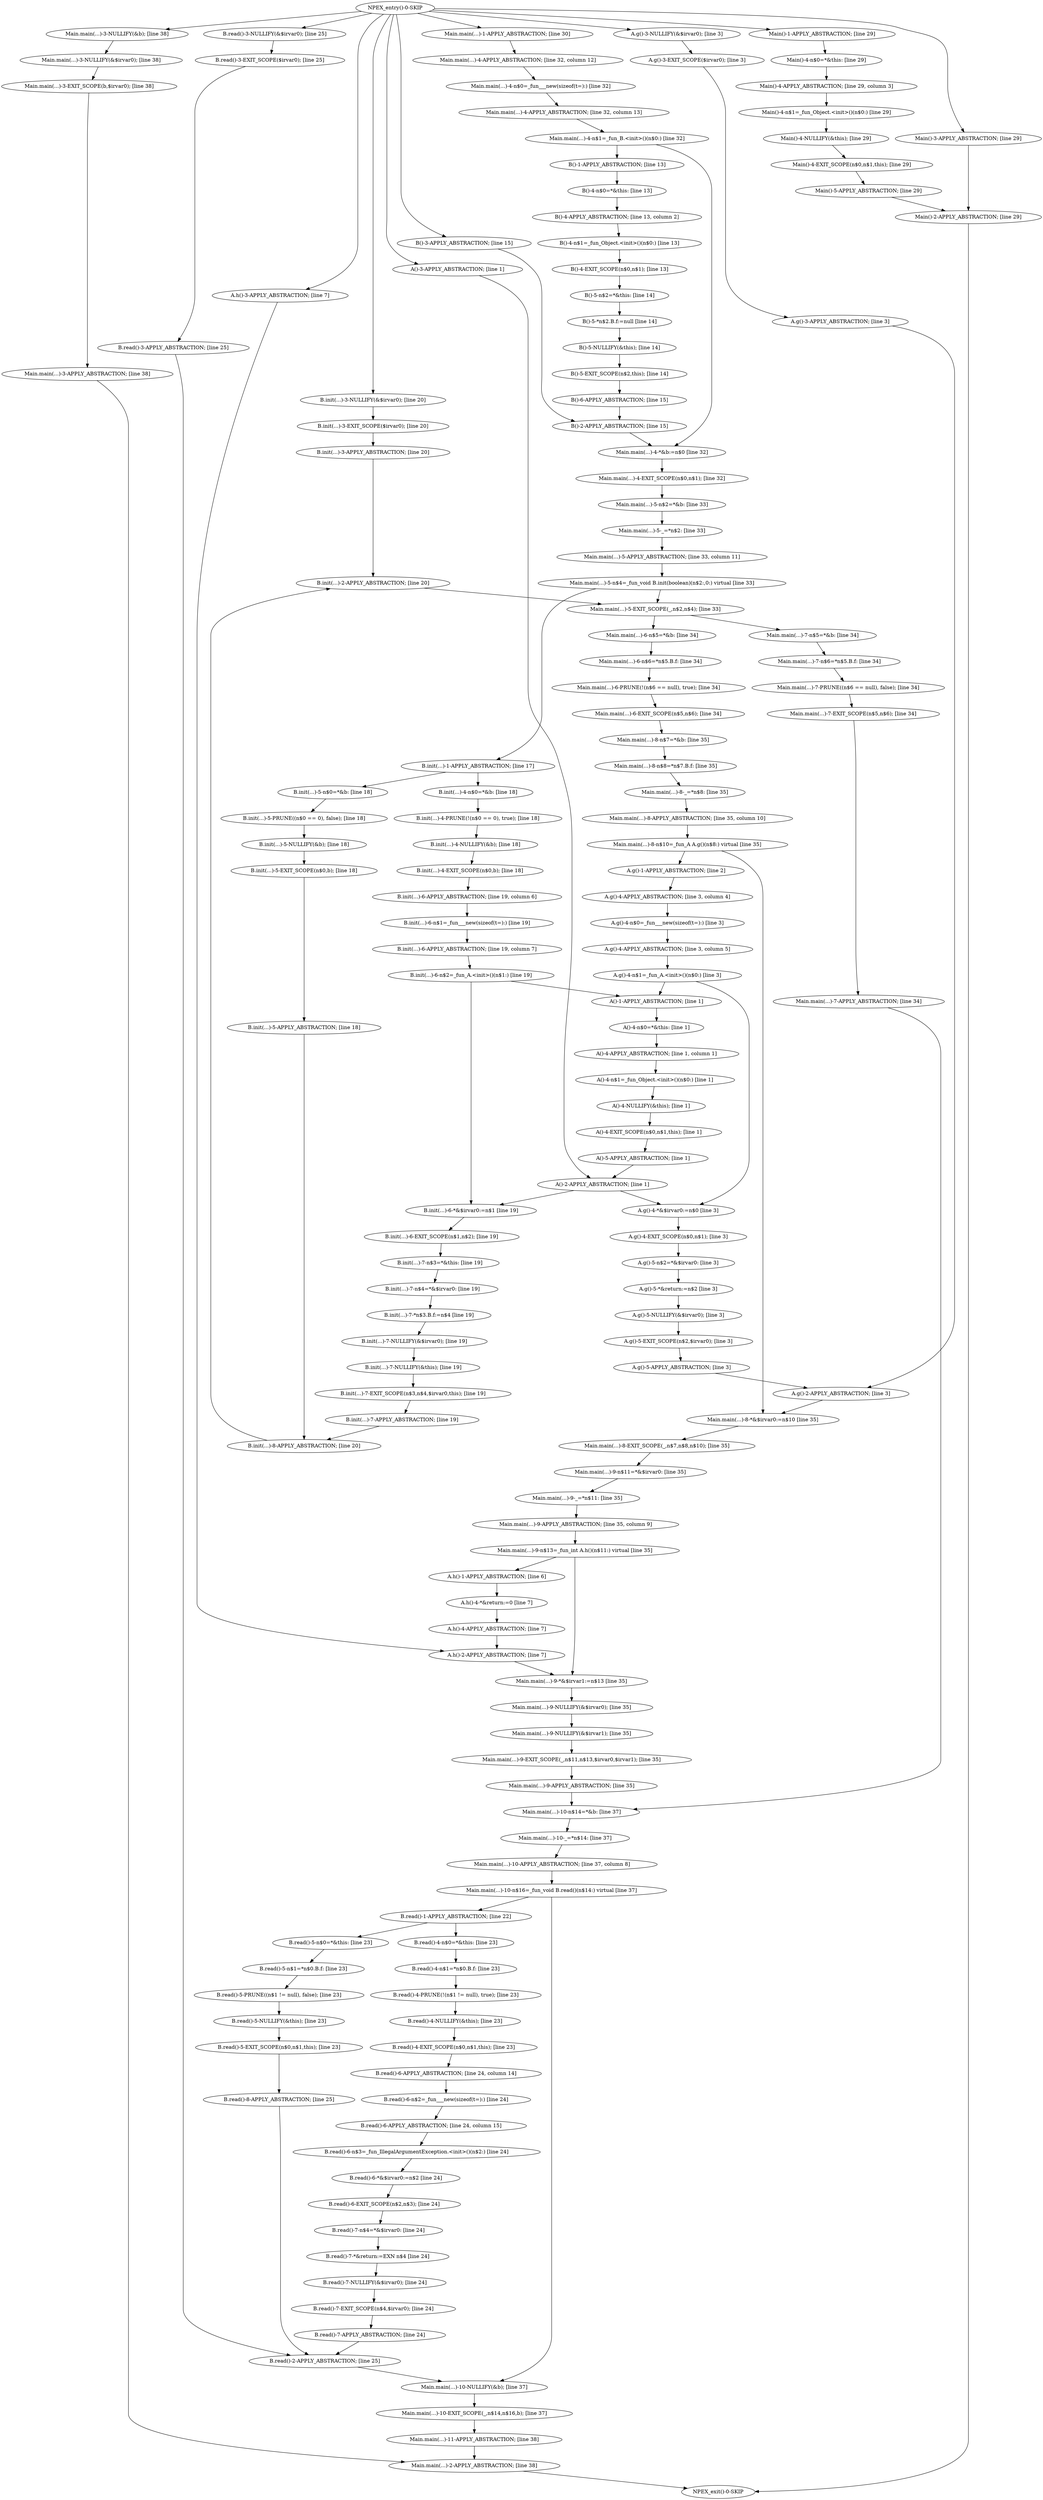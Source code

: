 digraph G {
  "Main.main(...)-9-n$13=_fun_int A.h()(n$11:) virtual [line 35]";
  "B.init(...)-3-NULLIFY(&$irvar0); [line 20]";
  "B.init(...)-5-EXIT_SCOPE(n$0,b); [line 18]";
  "A.g()-5-NULLIFY(&$irvar0); [line 3]";
  "B.read()-4-EXIT_SCOPE(n$0,n$1,this); [line 23]";
  "B()-3-APPLY_ABSTRACTION; [line 15]";
  "A.g()-4-n$0=_fun___new(sizeof(t=):) [line 3]";
  "B.read()-4-n$1=*n$0.B.f: [line 23]";
  "Main.main(...)-11-APPLY_ABSTRACTION; [line 38]";
  "A.g()-4-APPLY_ABSTRACTION; [line 3, column 4]";
  "B()-4-n$1=_fun_Object.<init>()(n$0:) [line 13]";
  "B.read()-8-APPLY_ABSTRACTION; [line 25]";
  "Main.main(...)-4-n$0=_fun___new(sizeof(t=):) [line 32]";
  "Main.main(...)-4-APPLY_ABSTRACTION; [line 32, column 12]";
  "Main.main(...)-8-n$10=_fun_A A.g()(n$8:) virtual [line 35]";
  "A.g()-3-APPLY_ABSTRACTION; [line 3]";
  "A.g()-4-*&$irvar0:=n$0 [line 3]";
  "B()-5-*n$2.B.f:=null [line 14]";
  "B.init(...)-4-NULLIFY(&b); [line 18]";
  "B.read()-6-APPLY_ABSTRACTION; [line 24, column 14]";
  "B.init(...)-6-*&$irvar0:=n$1 [line 19]";
  "Main.main(...)-4-APPLY_ABSTRACTION; [line 32, column 13]";
  "Main()-4-NULLIFY(&this); [line 29]";
  "Main.main(...)-3-NULLIFY(&b); [line 38]";
  "Main.main(...)-6-PRUNE(!(n$6 == null), true); [line 34]";
  "A.h()-4-*&return:=0 [line 7]";
  "B.read()-1-APPLY_ABSTRACTION; [line 22]";
  "Main.main(...)-9-NULLIFY(&$irvar1); [line 35]";
  "B.init(...)-7-n$4=*&$irvar0: [line 19]";
  "B.read()-7-APPLY_ABSTRACTION; [line 24]";
  "Main.main(...)-10-_=*n$14: [line 37]";
  "A.g()-2-APPLY_ABSTRACTION; [line 3]";
  "B.init(...)-7-NULLIFY(&this); [line 19]";
  "A()-4-NULLIFY(&this); [line 1]";
  "A.h()-4-APPLY_ABSTRACTION; [line 7]";
  "B()-5-EXIT_SCOPE(n$2,this); [line 14]";
  "Main.main(...)-9-_=*n$11: [line 35]";
  "B.read()-5-EXIT_SCOPE(n$0,n$1,this); [line 23]";
  "Main.main(...)-6-EXIT_SCOPE(n$5,n$6); [line 34]";
  "B.init(...)-7-NULLIFY(&$irvar0); [line 19]";
  "B()-4-EXIT_SCOPE(n$0,n$1); [line 13]";
  "Main()-3-APPLY_ABSTRACTION; [line 29]";
  "A.g()-5-EXIT_SCOPE(n$2,$irvar0); [line 3]";
  "Main.main(...)-5-APPLY_ABSTRACTION; [line 33, column 11]";
  "Main.main(...)-7-n$5=*&b: [line 34]";
  "Main.main(...)-10-n$16=_fun_void B.read()(n$14:) virtual [line 37]";
  "Main.main(...)-7-EXIT_SCOPE(n$5,n$6); [line 34]";
  "Main.main(...)-8-APPLY_ABSTRACTION; [line 35, column 10]";
  "B.init(...)-8-APPLY_ABSTRACTION; [line 20]";
  "Main.main(...)-2-APPLY_ABSTRACTION; [line 38]";
  "B.read()-7-NULLIFY(&$irvar0); [line 24]";
  "Main.main(...)-9-NULLIFY(&$irvar0); [line 35]";
  "Main()-4-APPLY_ABSTRACTION; [line 29, column 3]";
  "B.init(...)-5-PRUNE((n$0 == 0), false); [line 18]";
  "Main.main(...)-3-EXIT_SCOPE(b,$irvar0); [line 38]";
  "Main.main(...)-5-n$2=*&b: [line 33]";
  "Main.main(...)-6-n$5=*&b: [line 34]";
  "A()-4-APPLY_ABSTRACTION; [line 1, column 1]";
  "NPEX_exit()-0-SKIP";
  "B.read()-7-EXIT_SCOPE(n$4,$irvar0); [line 24]";
  "A.g()-4-APPLY_ABSTRACTION; [line 3, column 5]";
  "Main.main(...)-8-n$8=*n$7.B.f: [line 35]";
  "Main.main(...)-3-NULLIFY(&$irvar0); [line 38]";
  "Main()-5-APPLY_ABSTRACTION; [line 29]";
  "Main.main(...)-4-*&b:=n$0 [line 32]";
  "B.read()-7-n$4=*&$irvar0: [line 24]";
  "A()-2-APPLY_ABSTRACTION; [line 1]";
  "B.init(...)-1-APPLY_ABSTRACTION; [line 17]";
  "Main.main(...)-9-APPLY_ABSTRACTION; [line 35]";
  "B.init(...)-2-APPLY_ABSTRACTION; [line 20]";
  "A.g()-5-n$2=*&$irvar0: [line 3]";
  "B()-4-APPLY_ABSTRACTION; [line 13, column 2]";
  "Main()-4-n$0=*&this: [line 29]";
  "B.init(...)-3-EXIT_SCOPE($irvar0); [line 20]";
  "B.read()-5-n$0=*&this: [line 23]";
  "A.g()-4-EXIT_SCOPE(n$0,n$1); [line 3]";
  "B.read()-2-APPLY_ABSTRACTION; [line 25]";
  "B.init(...)-4-n$0=*&b: [line 18]";
  "Main()-4-EXIT_SCOPE(n$0,n$1,this); [line 29]";
  "B.init(...)-5-APPLY_ABSTRACTION; [line 18]";
  "B.init(...)-7-EXIT_SCOPE(n$3,n$4,$irvar0,this); [line 19]";
  "Main.main(...)-3-APPLY_ABSTRACTION; [line 38]";
  "B.init(...)-6-n$2=_fun_A.<init>()(n$1:) [line 19]";
  "A.h()-1-APPLY_ABSTRACTION; [line 6]";
  "A.g()-5-*&return:=n$2 [line 3]";
  "A.h()-2-APPLY_ABSTRACTION; [line 7]";
  "A()-4-EXIT_SCOPE(n$0,n$1,this); [line 1]";
  "NPEX_entry()-0-SKIP";
  "Main.main(...)-9-APPLY_ABSTRACTION; [line 35, column 9]";
  "Main()-4-n$1=_fun_Object.<init>()(n$0:) [line 29]";
  "A.g()-3-EXIT_SCOPE($irvar0); [line 3]";
  "A()-5-APPLY_ABSTRACTION; [line 1]";
  "B.read()-6-n$2=_fun___new(sizeof(t=):) [line 24]";
  "Main.main(...)-9-n$11=*&$irvar0: [line 35]";
  "A()-4-n$0=*&this: [line 1]";
  "Main()-1-APPLY_ABSTRACTION; [line 29]";
  "Main.main(...)-10-EXIT_SCOPE(_,n$14,n$16,b); [line 37]";
  "Main.main(...)-5-_=*n$2: [line 33]";
  "B.init(...)-6-APPLY_ABSTRACTION; [line 19, column 6]";
  "B.read()-3-NULLIFY(&$irvar0); [line 25]";
  "Main.main(...)-8-EXIT_SCOPE(_,n$7,n$8,n$10); [line 35]";
  "B()-4-n$0=*&this: [line 13]";
  "B.read()-6-*&$irvar0:=n$2 [line 24]";
  "B.init(...)-5-NULLIFY(&b); [line 18]";
  "A.g()-1-APPLY_ABSTRACTION; [line 2]";
  "Main.main(...)-7-n$6=*n$5.B.f: [line 34]";
  "B.read()-6-EXIT_SCOPE(n$2,n$3); [line 24]";
  "B.read()-6-n$3=_fun_IllegalArgumentException.<init>()(n$2:) [line 24]";
  "B.read()-4-PRUNE(!(n$1 != null), true); [line 23]";
  "B.init(...)-6-n$1=_fun___new(sizeof(t=):) [line 19]";
  "B()-1-APPLY_ABSTRACTION; [line 13]";
  "B.init(...)-7-APPLY_ABSTRACTION; [line 19]";
  "Main.main(...)-4-EXIT_SCOPE(n$0,n$1); [line 32]";
  "Main.main(...)-9-EXIT_SCOPE(_,n$11,n$13,$irvar0,$irvar1); [line 35]";
  "Main.main(...)-7-PRUNE((n$6 == null), false); [line 34]";
  "B.init(...)-4-EXIT_SCOPE(n$0,b); [line 18]";
  "A()-4-n$1=_fun_Object.<init>()(n$0:) [line 1]";
  "Main.main(...)-10-NULLIFY(&b); [line 37]";
  "Main.main(...)-8-_=*n$8: [line 35]";
  "Main.main(...)-9-*&$irvar1:=n$13 [line 35]";
  "B.init(...)-5-n$0=*&b: [line 18]";
  "B.read()-7-*&return:=EXN n$4 [line 24]";
  "Main.main(...)-5-n$4=_fun_void B.init(boolean)(n$2:,0:) virtual [line 33]";
  "B.init(...)-4-PRUNE(!(n$0 == 0), true); [line 18]";
  "Main()-2-APPLY_ABSTRACTION; [line 29]";
  "B.init(...)-6-APPLY_ABSTRACTION; [line 19, column 7]";
  "B.init(...)-7-*n$3.B.f:=n$4 [line 19]";
  "B.read()-6-APPLY_ABSTRACTION; [line 24, column 15]";
  "Main.main(...)-8-*&$irvar0:=n$10 [line 35]";
  "B()-5-NULLIFY(&this); [line 14]";
  "B()-6-APPLY_ABSTRACTION; [line 15]";
  "B.read()-3-EXIT_SCOPE($irvar0); [line 25]";
  "A.g()-4-n$1=_fun_A.<init>()(n$0:) [line 3]";
  "Main.main(...)-1-APPLY_ABSTRACTION; [line 30]";
  "A.h()-3-APPLY_ABSTRACTION; [line 7]";
  "B.init(...)-3-APPLY_ABSTRACTION; [line 20]";
  "B.read()-5-PRUNE((n$1 != null), false); [line 23]";
  "Main.main(...)-8-n$7=*&b: [line 35]";
  "B()-5-n$2=*&this: [line 14]";
  "Main.main(...)-4-n$1=_fun_B.<init>()(n$0:) [line 32]";
  "B.init(...)-7-n$3=*&this: [line 19]";
  "A.g()-3-NULLIFY(&$irvar0); [line 3]";
  "A()-1-APPLY_ABSTRACTION; [line 1]";
  "B.read()-5-NULLIFY(&this); [line 23]";
  "B.init(...)-6-EXIT_SCOPE(n$1,n$2); [line 19]";
  "B.read()-3-APPLY_ABSTRACTION; [line 25]";
  "B.read()-4-NULLIFY(&this); [line 23]";
  "B.read()-5-n$1=*n$0.B.f: [line 23]";
  "Main.main(...)-6-n$6=*n$5.B.f: [line 34]";
  "Main.main(...)-10-n$14=*&b: [line 37]";
  "A()-3-APPLY_ABSTRACTION; [line 1]";
  "Main.main(...)-5-EXIT_SCOPE(_,n$2,n$4); [line 33]";
  "Main.main(...)-7-APPLY_ABSTRACTION; [line 34]";
  "Main.main(...)-10-APPLY_ABSTRACTION; [line 37, column 8]";
  "B.read()-4-n$0=*&this: [line 23]";
  "A.g()-5-APPLY_ABSTRACTION; [line 3]";
  "B()-2-APPLY_ABSTRACTION; [line 15]";
  
  
  "Main.main(...)-9-n$13=_fun_int A.h()(n$11:) virtual [line 35]" -> "A.h()-1-APPLY_ABSTRACTION; [line 6]";
  "Main.main(...)-9-n$13=_fun_int A.h()(n$11:) virtual [line 35]" -> "Main.main(...)-9-*&$irvar1:=n$13 [line 35]";
  "B.init(...)-3-NULLIFY(&$irvar0); [line 20]" -> "B.init(...)-3-EXIT_SCOPE($irvar0); [line 20]";
  "B.init(...)-5-EXIT_SCOPE(n$0,b); [line 18]" -> "B.init(...)-5-APPLY_ABSTRACTION; [line 18]";
  "A.g()-5-NULLIFY(&$irvar0); [line 3]" -> "A.g()-5-EXIT_SCOPE(n$2,$irvar0); [line 3]";
  "B.read()-4-EXIT_SCOPE(n$0,n$1,this); [line 23]" -> "B.read()-6-APPLY_ABSTRACTION; [line 24, column 14]";
  "B()-3-APPLY_ABSTRACTION; [line 15]" -> "B()-2-APPLY_ABSTRACTION; [line 15]";
  "A.g()-4-n$0=_fun___new(sizeof(t=):) [line 3]" -> "A.g()-4-APPLY_ABSTRACTION; [line 3, column 5]";
  "B.read()-4-n$1=*n$0.B.f: [line 23]" -> "B.read()-4-PRUNE(!(n$1 != null), true); [line 23]";
  "Main.main(...)-11-APPLY_ABSTRACTION; [line 38]" -> "Main.main(...)-2-APPLY_ABSTRACTION; [line 38]";
  "A.g()-4-APPLY_ABSTRACTION; [line 3, column 4]" -> "A.g()-4-n$0=_fun___new(sizeof(t=):) [line 3]";
  "B()-4-n$1=_fun_Object.<init>()(n$0:) [line 13]" -> "B()-4-EXIT_SCOPE(n$0,n$1); [line 13]";
  "B.read()-8-APPLY_ABSTRACTION; [line 25]" -> "B.read()-2-APPLY_ABSTRACTION; [line 25]";
  "Main.main(...)-4-n$0=_fun___new(sizeof(t=):) [line 32]" -> "Main.main(...)-4-APPLY_ABSTRACTION; [line 32, column 13]";
  "Main.main(...)-4-APPLY_ABSTRACTION; [line 32, column 12]" -> "Main.main(...)-4-n$0=_fun___new(sizeof(t=):) [line 32]";
  "Main.main(...)-8-n$10=_fun_A A.g()(n$8:) virtual [line 35]" -> "A.g()-1-APPLY_ABSTRACTION; [line 2]";
  "Main.main(...)-8-n$10=_fun_A A.g()(n$8:) virtual [line 35]" -> "Main.main(...)-8-*&$irvar0:=n$10 [line 35]";
  "A.g()-3-APPLY_ABSTRACTION; [line 3]" -> "A.g()-2-APPLY_ABSTRACTION; [line 3]";
  "A.g()-4-*&$irvar0:=n$0 [line 3]" -> "A.g()-4-EXIT_SCOPE(n$0,n$1); [line 3]";
  "B()-5-*n$2.B.f:=null [line 14]" -> "B()-5-NULLIFY(&this); [line 14]";
  "B.init(...)-4-NULLIFY(&b); [line 18]" -> "B.init(...)-4-EXIT_SCOPE(n$0,b); [line 18]";
  "B.read()-6-APPLY_ABSTRACTION; [line 24, column 14]" -> "B.read()-6-n$2=_fun___new(sizeof(t=):) [line 24]";
  "B.init(...)-6-*&$irvar0:=n$1 [line 19]" -> "B.init(...)-6-EXIT_SCOPE(n$1,n$2); [line 19]";
  "Main.main(...)-4-APPLY_ABSTRACTION; [line 32, column 13]" -> "Main.main(...)-4-n$1=_fun_B.<init>()(n$0:) [line 32]";
  "Main()-4-NULLIFY(&this); [line 29]" -> "Main()-4-EXIT_SCOPE(n$0,n$1,this); [line 29]";
  "Main.main(...)-3-NULLIFY(&b); [line 38]" -> "Main.main(...)-3-NULLIFY(&$irvar0); [line 38]";
  "Main.main(...)-6-PRUNE(!(n$6 == null), true); [line 34]" -> "Main.main(...)-6-EXIT_SCOPE(n$5,n$6); [line 34]";
  "A.h()-4-*&return:=0 [line 7]" -> "A.h()-4-APPLY_ABSTRACTION; [line 7]";
  "B.read()-1-APPLY_ABSTRACTION; [line 22]" -> "B.read()-4-n$0=*&this: [line 23]";
  "B.read()-1-APPLY_ABSTRACTION; [line 22]" -> "B.read()-5-n$0=*&this: [line 23]";
  "Main.main(...)-9-NULLIFY(&$irvar1); [line 35]" -> "Main.main(...)-9-EXIT_SCOPE(_,n$11,n$13,$irvar0,$irvar1); [line 35]";
  "B.init(...)-7-n$4=*&$irvar0: [line 19]" -> "B.init(...)-7-*n$3.B.f:=n$4 [line 19]";
  "B.read()-7-APPLY_ABSTRACTION; [line 24]" -> "B.read()-2-APPLY_ABSTRACTION; [line 25]";
  "Main.main(...)-10-_=*n$14: [line 37]" -> "Main.main(...)-10-APPLY_ABSTRACTION; [line 37, column 8]";
  "A.g()-2-APPLY_ABSTRACTION; [line 3]" -> "Main.main(...)-8-*&$irvar0:=n$10 [line 35]";
  "B.init(...)-7-NULLIFY(&this); [line 19]" -> "B.init(...)-7-EXIT_SCOPE(n$3,n$4,$irvar0,this); [line 19]";
  "A()-4-NULLIFY(&this); [line 1]" -> "A()-4-EXIT_SCOPE(n$0,n$1,this); [line 1]";
  "A.h()-4-APPLY_ABSTRACTION; [line 7]" -> "A.h()-2-APPLY_ABSTRACTION; [line 7]";
  "B()-5-EXIT_SCOPE(n$2,this); [line 14]" -> "B()-6-APPLY_ABSTRACTION; [line 15]";
  "Main.main(...)-9-_=*n$11: [line 35]" -> "Main.main(...)-9-APPLY_ABSTRACTION; [line 35, column 9]";
  "B.read()-5-EXIT_SCOPE(n$0,n$1,this); [line 23]" -> "B.read()-8-APPLY_ABSTRACTION; [line 25]";
  "Main.main(...)-6-EXIT_SCOPE(n$5,n$6); [line 34]" -> "Main.main(...)-8-n$7=*&b: [line 35]";
  "B.init(...)-7-NULLIFY(&$irvar0); [line 19]" -> "B.init(...)-7-NULLIFY(&this); [line 19]";
  "B()-4-EXIT_SCOPE(n$0,n$1); [line 13]" -> "B()-5-n$2=*&this: [line 14]";
  "Main()-3-APPLY_ABSTRACTION; [line 29]" -> "Main()-2-APPLY_ABSTRACTION; [line 29]";
  "A.g()-5-EXIT_SCOPE(n$2,$irvar0); [line 3]" -> "A.g()-5-APPLY_ABSTRACTION; [line 3]";
  "Main.main(...)-5-APPLY_ABSTRACTION; [line 33, column 11]" -> "Main.main(...)-5-n$4=_fun_void B.init(boolean)(n$2:,0:) virtual [line 33]";
  "Main.main(...)-7-n$5=*&b: [line 34]" -> "Main.main(...)-7-n$6=*n$5.B.f: [line 34]";
  "Main.main(...)-10-n$16=_fun_void B.read()(n$14:) virtual [line 37]" -> "Main.main(...)-10-NULLIFY(&b); [line 37]";
  "Main.main(...)-10-n$16=_fun_void B.read()(n$14:) virtual [line 37]" -> "B.read()-1-APPLY_ABSTRACTION; [line 22]";
  "Main.main(...)-7-EXIT_SCOPE(n$5,n$6); [line 34]" -> "Main.main(...)-7-APPLY_ABSTRACTION; [line 34]";
  "Main.main(...)-8-APPLY_ABSTRACTION; [line 35, column 10]" -> "Main.main(...)-8-n$10=_fun_A A.g()(n$8:) virtual [line 35]";
  "B.init(...)-8-APPLY_ABSTRACTION; [line 20]" -> "B.init(...)-2-APPLY_ABSTRACTION; [line 20]";
  "Main.main(...)-2-APPLY_ABSTRACTION; [line 38]" -> "NPEX_exit()-0-SKIP";
  "B.read()-7-NULLIFY(&$irvar0); [line 24]" -> "B.read()-7-EXIT_SCOPE(n$4,$irvar0); [line 24]";
  "Main.main(...)-9-NULLIFY(&$irvar0); [line 35]" -> "Main.main(...)-9-NULLIFY(&$irvar1); [line 35]";
  "Main()-4-APPLY_ABSTRACTION; [line 29, column 3]" -> "Main()-4-n$1=_fun_Object.<init>()(n$0:) [line 29]";
  "B.init(...)-5-PRUNE((n$0 == 0), false); [line 18]" -> "B.init(...)-5-NULLIFY(&b); [line 18]";
  "Main.main(...)-3-EXIT_SCOPE(b,$irvar0); [line 38]" -> "Main.main(...)-3-APPLY_ABSTRACTION; [line 38]";
  "Main.main(...)-5-n$2=*&b: [line 33]" -> "Main.main(...)-5-_=*n$2: [line 33]";
  "Main.main(...)-6-n$5=*&b: [line 34]" -> "Main.main(...)-6-n$6=*n$5.B.f: [line 34]";
  "A()-4-APPLY_ABSTRACTION; [line 1, column 1]" -> "A()-4-n$1=_fun_Object.<init>()(n$0:) [line 1]";
  "B.read()-7-EXIT_SCOPE(n$4,$irvar0); [line 24]" -> "B.read()-7-APPLY_ABSTRACTION; [line 24]";
  "A.g()-4-APPLY_ABSTRACTION; [line 3, column 5]" -> "A.g()-4-n$1=_fun_A.<init>()(n$0:) [line 3]";
  "Main.main(...)-8-n$8=*n$7.B.f: [line 35]" -> "Main.main(...)-8-_=*n$8: [line 35]";
  "Main.main(...)-3-NULLIFY(&$irvar0); [line 38]" -> "Main.main(...)-3-EXIT_SCOPE(b,$irvar0); [line 38]";
  "Main()-5-APPLY_ABSTRACTION; [line 29]" -> "Main()-2-APPLY_ABSTRACTION; [line 29]";
  "Main.main(...)-4-*&b:=n$0 [line 32]" -> "Main.main(...)-4-EXIT_SCOPE(n$0,n$1); [line 32]";
  "B.read()-7-n$4=*&$irvar0: [line 24]" -> "B.read()-7-*&return:=EXN n$4 [line 24]";
  "A()-2-APPLY_ABSTRACTION; [line 1]" -> "A.g()-4-*&$irvar0:=n$0 [line 3]";
  "A()-2-APPLY_ABSTRACTION; [line 1]" -> "B.init(...)-6-*&$irvar0:=n$1 [line 19]";
  "B.init(...)-1-APPLY_ABSTRACTION; [line 17]" -> "B.init(...)-4-n$0=*&b: [line 18]";
  "B.init(...)-1-APPLY_ABSTRACTION; [line 17]" -> "B.init(...)-5-n$0=*&b: [line 18]";
  "Main.main(...)-9-APPLY_ABSTRACTION; [line 35]" -> "Main.main(...)-10-n$14=*&b: [line 37]";
  "B.init(...)-2-APPLY_ABSTRACTION; [line 20]" -> "Main.main(...)-5-EXIT_SCOPE(_,n$2,n$4); [line 33]";
  "A.g()-5-n$2=*&$irvar0: [line 3]" -> "A.g()-5-*&return:=n$2 [line 3]";
  "B()-4-APPLY_ABSTRACTION; [line 13, column 2]" -> "B()-4-n$1=_fun_Object.<init>()(n$0:) [line 13]";
  "Main()-4-n$0=*&this: [line 29]" -> "Main()-4-APPLY_ABSTRACTION; [line 29, column 3]";
  "B.init(...)-3-EXIT_SCOPE($irvar0); [line 20]" -> "B.init(...)-3-APPLY_ABSTRACTION; [line 20]";
  "B.read()-5-n$0=*&this: [line 23]" -> "B.read()-5-n$1=*n$0.B.f: [line 23]";
  "A.g()-4-EXIT_SCOPE(n$0,n$1); [line 3]" -> "A.g()-5-n$2=*&$irvar0: [line 3]";
  "B.read()-2-APPLY_ABSTRACTION; [line 25]" -> "Main.main(...)-10-NULLIFY(&b); [line 37]";
  "B.init(...)-4-n$0=*&b: [line 18]" -> "B.init(...)-4-PRUNE(!(n$0 == 0), true); [line 18]";
  "Main()-4-EXIT_SCOPE(n$0,n$1,this); [line 29]" -> "Main()-5-APPLY_ABSTRACTION; [line 29]";
  "B.init(...)-5-APPLY_ABSTRACTION; [line 18]" -> "B.init(...)-8-APPLY_ABSTRACTION; [line 20]";
  "B.init(...)-7-EXIT_SCOPE(n$3,n$4,$irvar0,this); [line 19]" -> "B.init(...)-7-APPLY_ABSTRACTION; [line 19]";
  "Main.main(...)-3-APPLY_ABSTRACTION; [line 38]" -> "Main.main(...)-2-APPLY_ABSTRACTION; [line 38]";
  "B.init(...)-6-n$2=_fun_A.<init>()(n$1:) [line 19]" -> "A()-1-APPLY_ABSTRACTION; [line 1]";
  "B.init(...)-6-n$2=_fun_A.<init>()(n$1:) [line 19]" -> "B.init(...)-6-*&$irvar0:=n$1 [line 19]";
  "A.h()-1-APPLY_ABSTRACTION; [line 6]" -> "A.h()-4-*&return:=0 [line 7]";
  "A.g()-5-*&return:=n$2 [line 3]" -> "A.g()-5-NULLIFY(&$irvar0); [line 3]";
  "A.h()-2-APPLY_ABSTRACTION; [line 7]" -> "Main.main(...)-9-*&$irvar1:=n$13 [line 35]";
  "A()-4-EXIT_SCOPE(n$0,n$1,this); [line 1]" -> "A()-5-APPLY_ABSTRACTION; [line 1]";
  "NPEX_entry()-0-SKIP" -> "A()-3-APPLY_ABSTRACTION; [line 1]";
  "NPEX_entry()-0-SKIP" -> "B()-3-APPLY_ABSTRACTION; [line 15]";
  "NPEX_entry()-0-SKIP" -> "Main()-1-APPLY_ABSTRACTION; [line 29]";
  "NPEX_entry()-0-SKIP" -> "Main()-3-APPLY_ABSTRACTION; [line 29]";
  "NPEX_entry()-0-SKIP" -> "A.g()-3-NULLIFY(&$irvar0); [line 3]";
  "NPEX_entry()-0-SKIP" -> "A.h()-3-APPLY_ABSTRACTION; [line 7]";
  "NPEX_entry()-0-SKIP" -> "B.init(...)-3-NULLIFY(&$irvar0); [line 20]";
  "NPEX_entry()-0-SKIP" -> "Main.main(...)-1-APPLY_ABSTRACTION; [line 30]";
  "NPEX_entry()-0-SKIP" -> "Main.main(...)-3-NULLIFY(&b); [line 38]";
  "NPEX_entry()-0-SKIP" -> "B.read()-3-NULLIFY(&$irvar0); [line 25]";
  "Main.main(...)-9-APPLY_ABSTRACTION; [line 35, column 9]" -> "Main.main(...)-9-n$13=_fun_int A.h()(n$11:) virtual [line 35]";
  "Main()-4-n$1=_fun_Object.<init>()(n$0:) [line 29]" -> "Main()-4-NULLIFY(&this); [line 29]";
  "A.g()-3-EXIT_SCOPE($irvar0); [line 3]" -> "A.g()-3-APPLY_ABSTRACTION; [line 3]";
  "A()-5-APPLY_ABSTRACTION; [line 1]" -> "A()-2-APPLY_ABSTRACTION; [line 1]";
  "B.read()-6-n$2=_fun___new(sizeof(t=):) [line 24]" -> "B.read()-6-APPLY_ABSTRACTION; [line 24, column 15]";
  "Main.main(...)-9-n$11=*&$irvar0: [line 35]" -> "Main.main(...)-9-_=*n$11: [line 35]";
  "A()-4-n$0=*&this: [line 1]" -> "A()-4-APPLY_ABSTRACTION; [line 1, column 1]";
  "Main()-1-APPLY_ABSTRACTION; [line 29]" -> "Main()-4-n$0=*&this: [line 29]";
  "Main.main(...)-10-EXIT_SCOPE(_,n$14,n$16,b); [line 37]" -> "Main.main(...)-11-APPLY_ABSTRACTION; [line 38]";
  "Main.main(...)-5-_=*n$2: [line 33]" -> "Main.main(...)-5-APPLY_ABSTRACTION; [line 33, column 11]";
  "B.init(...)-6-APPLY_ABSTRACTION; [line 19, column 6]" -> "B.init(...)-6-n$1=_fun___new(sizeof(t=):) [line 19]";
  "B.read()-3-NULLIFY(&$irvar0); [line 25]" -> "B.read()-3-EXIT_SCOPE($irvar0); [line 25]";
  "Main.main(...)-8-EXIT_SCOPE(_,n$7,n$8,n$10); [line 35]" -> "Main.main(...)-9-n$11=*&$irvar0: [line 35]";
  "B()-4-n$0=*&this: [line 13]" -> "B()-4-APPLY_ABSTRACTION; [line 13, column 2]";
  "B.read()-6-*&$irvar0:=n$2 [line 24]" -> "B.read()-6-EXIT_SCOPE(n$2,n$3); [line 24]";
  "B.init(...)-5-NULLIFY(&b); [line 18]" -> "B.init(...)-5-EXIT_SCOPE(n$0,b); [line 18]";
  "A.g()-1-APPLY_ABSTRACTION; [line 2]" -> "A.g()-4-APPLY_ABSTRACTION; [line 3, column 4]";
  "Main.main(...)-7-n$6=*n$5.B.f: [line 34]" -> "Main.main(...)-7-PRUNE((n$6 == null), false); [line 34]";
  "B.read()-6-EXIT_SCOPE(n$2,n$3); [line 24]" -> "B.read()-7-n$4=*&$irvar0: [line 24]";
  "B.read()-6-n$3=_fun_IllegalArgumentException.<init>()(n$2:) [line 24]" -> "B.read()-6-*&$irvar0:=n$2 [line 24]";
  "B.read()-4-PRUNE(!(n$1 != null), true); [line 23]" -> "B.read()-4-NULLIFY(&this); [line 23]";
  "B.init(...)-6-n$1=_fun___new(sizeof(t=):) [line 19]" -> "B.init(...)-6-APPLY_ABSTRACTION; [line 19, column 7]";
  "B()-1-APPLY_ABSTRACTION; [line 13]" -> "B()-4-n$0=*&this: [line 13]";
  "B.init(...)-7-APPLY_ABSTRACTION; [line 19]" -> "B.init(...)-8-APPLY_ABSTRACTION; [line 20]";
  "Main.main(...)-4-EXIT_SCOPE(n$0,n$1); [line 32]" -> "Main.main(...)-5-n$2=*&b: [line 33]";
  "Main.main(...)-9-EXIT_SCOPE(_,n$11,n$13,$irvar0,$irvar1); [line 35]" -> "Main.main(...)-9-APPLY_ABSTRACTION; [line 35]";
  "Main.main(...)-7-PRUNE((n$6 == null), false); [line 34]" -> "Main.main(...)-7-EXIT_SCOPE(n$5,n$6); [line 34]";
  "B.init(...)-4-EXIT_SCOPE(n$0,b); [line 18]" -> "B.init(...)-6-APPLY_ABSTRACTION; [line 19, column 6]";
  "A()-4-n$1=_fun_Object.<init>()(n$0:) [line 1]" -> "A()-4-NULLIFY(&this); [line 1]";
  "Main.main(...)-10-NULLIFY(&b); [line 37]" -> "Main.main(...)-10-EXIT_SCOPE(_,n$14,n$16,b); [line 37]";
  "Main.main(...)-8-_=*n$8: [line 35]" -> "Main.main(...)-8-APPLY_ABSTRACTION; [line 35, column 10]";
  "Main.main(...)-9-*&$irvar1:=n$13 [line 35]" -> "Main.main(...)-9-NULLIFY(&$irvar0); [line 35]";
  "B.init(...)-5-n$0=*&b: [line 18]" -> "B.init(...)-5-PRUNE((n$0 == 0), false); [line 18]";
  "B.read()-7-*&return:=EXN n$4 [line 24]" -> "B.read()-7-NULLIFY(&$irvar0); [line 24]";
  "Main.main(...)-5-n$4=_fun_void B.init(boolean)(n$2:,0:) virtual [line 33]" -> "B.init(...)-1-APPLY_ABSTRACTION; [line 17]";
  "Main.main(...)-5-n$4=_fun_void B.init(boolean)(n$2:,0:) virtual [line 33]" -> "Main.main(...)-5-EXIT_SCOPE(_,n$2,n$4); [line 33]";
  "B.init(...)-4-PRUNE(!(n$0 == 0), true); [line 18]" -> "B.init(...)-4-NULLIFY(&b); [line 18]";
  "Main()-2-APPLY_ABSTRACTION; [line 29]" -> "NPEX_exit()-0-SKIP";
  "B.init(...)-6-APPLY_ABSTRACTION; [line 19, column 7]" -> "B.init(...)-6-n$2=_fun_A.<init>()(n$1:) [line 19]";
  "B.init(...)-7-*n$3.B.f:=n$4 [line 19]" -> "B.init(...)-7-NULLIFY(&$irvar0); [line 19]";
  "B.read()-6-APPLY_ABSTRACTION; [line 24, column 15]" -> "B.read()-6-n$3=_fun_IllegalArgumentException.<init>()(n$2:) [line 24]";
  "Main.main(...)-8-*&$irvar0:=n$10 [line 35]" -> "Main.main(...)-8-EXIT_SCOPE(_,n$7,n$8,n$10); [line 35]";
  "B()-5-NULLIFY(&this); [line 14]" -> "B()-5-EXIT_SCOPE(n$2,this); [line 14]";
  "B()-6-APPLY_ABSTRACTION; [line 15]" -> "B()-2-APPLY_ABSTRACTION; [line 15]";
  "B.read()-3-EXIT_SCOPE($irvar0); [line 25]" -> "B.read()-3-APPLY_ABSTRACTION; [line 25]";
  "A.g()-4-n$1=_fun_A.<init>()(n$0:) [line 3]" -> "A()-1-APPLY_ABSTRACTION; [line 1]";
  "A.g()-4-n$1=_fun_A.<init>()(n$0:) [line 3]" -> "A.g()-4-*&$irvar0:=n$0 [line 3]";
  "Main.main(...)-1-APPLY_ABSTRACTION; [line 30]" -> "Main.main(...)-4-APPLY_ABSTRACTION; [line 32, column 12]";
  "A.h()-3-APPLY_ABSTRACTION; [line 7]" -> "A.h()-2-APPLY_ABSTRACTION; [line 7]";
  "B.init(...)-3-APPLY_ABSTRACTION; [line 20]" -> "B.init(...)-2-APPLY_ABSTRACTION; [line 20]";
  "B.read()-5-PRUNE((n$1 != null), false); [line 23]" -> "B.read()-5-NULLIFY(&this); [line 23]";
  "Main.main(...)-8-n$7=*&b: [line 35]" -> "Main.main(...)-8-n$8=*n$7.B.f: [line 35]";
  "B()-5-n$2=*&this: [line 14]" -> "B()-5-*n$2.B.f:=null [line 14]";
  "Main.main(...)-4-n$1=_fun_B.<init>()(n$0:) [line 32]" -> "B()-1-APPLY_ABSTRACTION; [line 13]";
  "Main.main(...)-4-n$1=_fun_B.<init>()(n$0:) [line 32]" -> "Main.main(...)-4-*&b:=n$0 [line 32]";
  "B.init(...)-7-n$3=*&this: [line 19]" -> "B.init(...)-7-n$4=*&$irvar0: [line 19]";
  "A.g()-3-NULLIFY(&$irvar0); [line 3]" -> "A.g()-3-EXIT_SCOPE($irvar0); [line 3]";
  "A()-1-APPLY_ABSTRACTION; [line 1]" -> "A()-4-n$0=*&this: [line 1]";
  "B.read()-5-NULLIFY(&this); [line 23]" -> "B.read()-5-EXIT_SCOPE(n$0,n$1,this); [line 23]";
  "B.init(...)-6-EXIT_SCOPE(n$1,n$2); [line 19]" -> "B.init(...)-7-n$3=*&this: [line 19]";
  "B.read()-3-APPLY_ABSTRACTION; [line 25]" -> "B.read()-2-APPLY_ABSTRACTION; [line 25]";
  "B.read()-4-NULLIFY(&this); [line 23]" -> "B.read()-4-EXIT_SCOPE(n$0,n$1,this); [line 23]";
  "B.read()-5-n$1=*n$0.B.f: [line 23]" -> "B.read()-5-PRUNE((n$1 != null), false); [line 23]";
  "Main.main(...)-6-n$6=*n$5.B.f: [line 34]" -> "Main.main(...)-6-PRUNE(!(n$6 == null), true); [line 34]";
  "Main.main(...)-10-n$14=*&b: [line 37]" -> "Main.main(...)-10-_=*n$14: [line 37]";
  "A()-3-APPLY_ABSTRACTION; [line 1]" -> "A()-2-APPLY_ABSTRACTION; [line 1]";
  "Main.main(...)-5-EXIT_SCOPE(_,n$2,n$4); [line 33]" -> "Main.main(...)-6-n$5=*&b: [line 34]";
  "Main.main(...)-5-EXIT_SCOPE(_,n$2,n$4); [line 33]" -> "Main.main(...)-7-n$5=*&b: [line 34]";
  "Main.main(...)-7-APPLY_ABSTRACTION; [line 34]" -> "Main.main(...)-10-n$14=*&b: [line 37]";
  "Main.main(...)-10-APPLY_ABSTRACTION; [line 37, column 8]" -> "Main.main(...)-10-n$16=_fun_void B.read()(n$14:) virtual [line 37]";
  "B.read()-4-n$0=*&this: [line 23]" -> "B.read()-4-n$1=*n$0.B.f: [line 23]";
  "A.g()-5-APPLY_ABSTRACTION; [line 3]" -> "A.g()-2-APPLY_ABSTRACTION; [line 3]";
  "B()-2-APPLY_ABSTRACTION; [line 15]" -> "Main.main(...)-4-*&b:=n$0 [line 32]";
  
  }